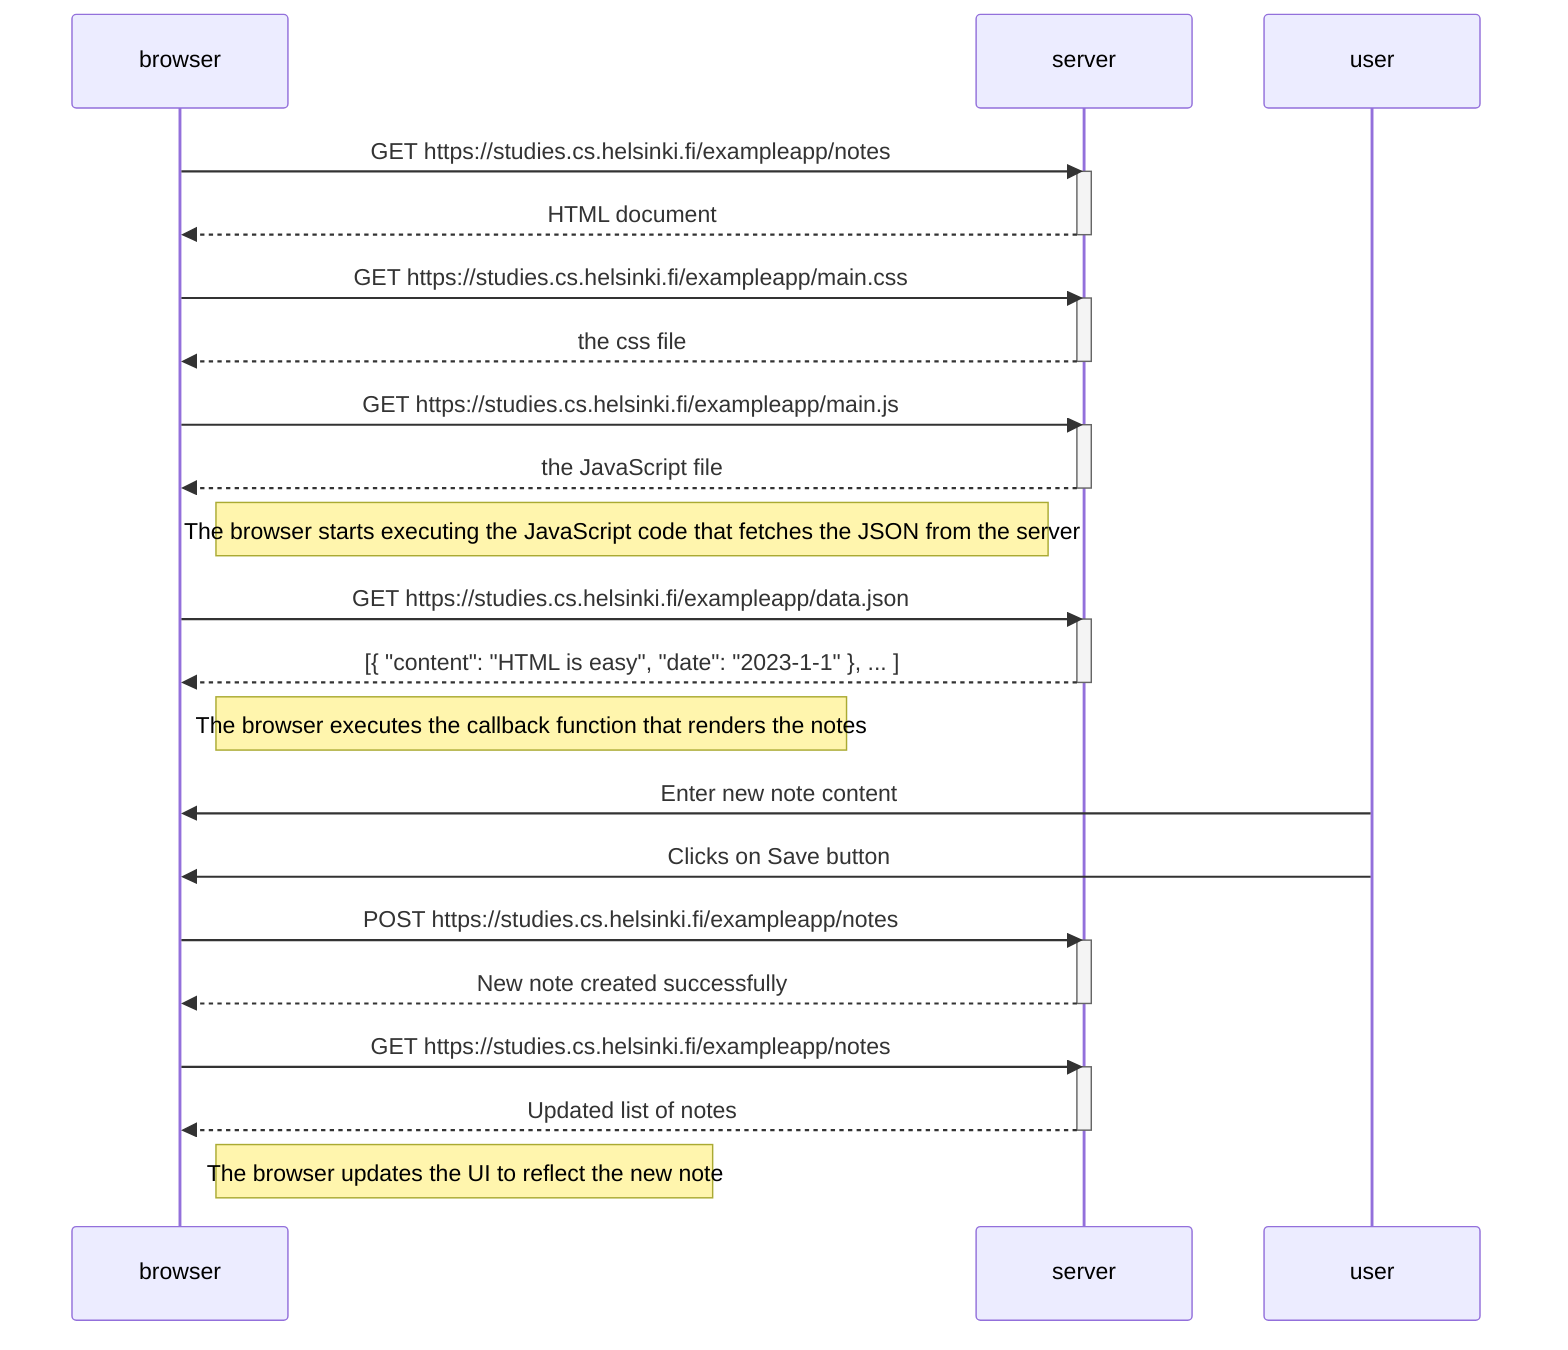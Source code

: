 sequenceDiagram
    participant browser
    participant server
    participant user

    browser->>server: GET https://studies.cs.helsinki.fi/exampleapp/notes
    activate server
    server-->>browser: HTML document
    deactivate server

    browser->>server: GET https://studies.cs.helsinki.fi/exampleapp/main.css
    activate server
    server-->>browser: the css file
    deactivate server

    browser->>server: GET https://studies.cs.helsinki.fi/exampleapp/main.js
    activate server
    server-->>browser: the JavaScript file
    deactivate server

    Note right of browser: The browser starts executing the JavaScript code that fetches the JSON from the server

    browser->>server: GET https://studies.cs.helsinki.fi/exampleapp/data.json
    activate server
    server-->>browser: [{ "content": "HTML is easy", "date": "2023-1-1" }, ... ]
    deactivate server

    Note right of browser: The browser executes the callback function that renders the notes

    user->>browser: Enter new note content
    user->>browser: Clicks on Save button

    browser->>server: POST https://studies.cs.helsinki.fi/exampleapp/notes
    activate server
    server-->>browser: New note created successfully
    deactivate server

    browser->>server: GET https://studies.cs.helsinki.fi/exampleapp/notes
    activate server
    server-->>browser: Updated list of notes
    deactivate server

    Note right of browser: The browser updates the UI to reflect the new note